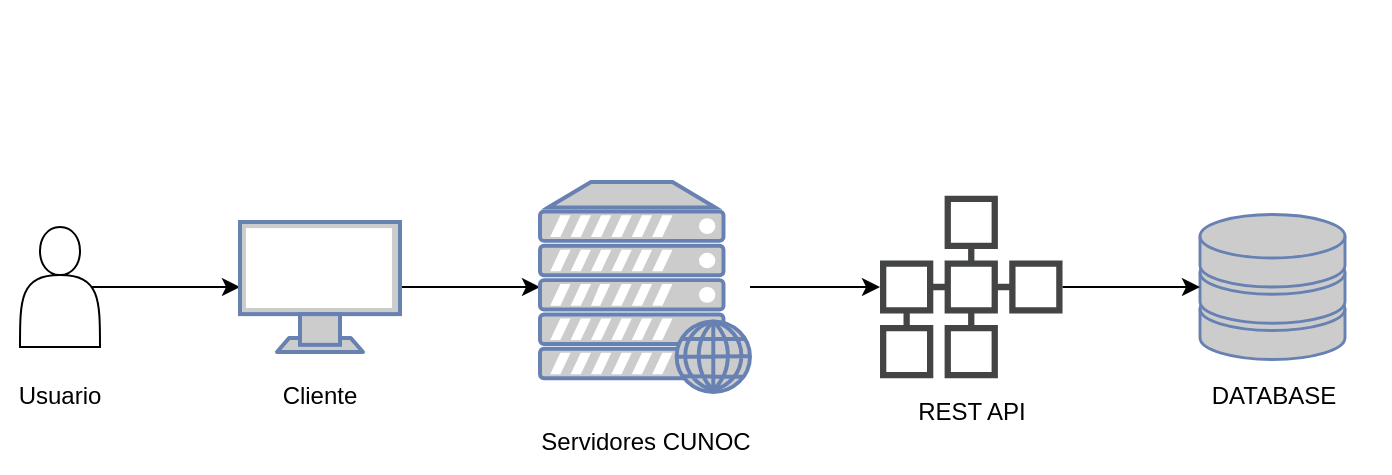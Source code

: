 <mxfile>
    <diagram id="w7PpwXma92jSt-qKF4Y0" name="Page-1">
        <mxGraphModel dx="823" dy="649" grid="1" gridSize="10" guides="1" tooltips="1" connect="1" arrows="1" fold="1" page="1" pageScale="1" pageWidth="850" pageHeight="1100" math="0" shadow="0">
            <root>
                <mxCell id="0"/>
                <mxCell id="1" parent="0"/>
                <mxCell id="8" style="edgeStyle=none;html=1;exitX=0.9;exitY=0.5;exitDx=0;exitDy=0;exitPerimeter=0;" edge="1" parent="1" source="3" target="4">
                    <mxGeometry relative="1" as="geometry"/>
                </mxCell>
                <mxCell id="3" value="" style="shape=actor;whiteSpace=wrap;html=1;" vertex="1" parent="1">
                    <mxGeometry x="120" y="442.51" width="40" height="60" as="geometry"/>
                </mxCell>
                <mxCell id="9" value="" style="edgeStyle=none;html=1;" edge="1" parent="1" source="4" target="5">
                    <mxGeometry relative="1" as="geometry"/>
                </mxCell>
                <mxCell id="4" value="" style="fontColor=#0066CC;verticalAlign=top;verticalLabelPosition=bottom;labelPosition=center;align=center;html=1;outlineConnect=0;fillColor=#CCCCCC;strokeColor=#6881B3;gradientColor=none;gradientDirection=north;strokeWidth=2;shape=mxgraph.networks.monitor;" vertex="1" parent="1">
                    <mxGeometry x="230" y="440" width="80" height="65" as="geometry"/>
                </mxCell>
                <mxCell id="10" value="" style="edgeStyle=none;html=1;" edge="1" parent="1" source="5" target="7">
                    <mxGeometry relative="1" as="geometry"/>
                </mxCell>
                <mxCell id="5" value="" style="fontColor=#0066CC;verticalAlign=top;verticalLabelPosition=bottom;labelPosition=center;align=center;html=1;outlineConnect=0;fillColor=#CCCCCC;strokeColor=#6881B3;gradientColor=none;gradientDirection=north;strokeWidth=2;shape=mxgraph.networks.web_server;" vertex="1" parent="1">
                    <mxGeometry x="380" y="420" width="105" height="105" as="geometry"/>
                </mxCell>
                <mxCell id="6" value="" style="fontColor=#0066CC;verticalAlign=top;verticalLabelPosition=bottom;labelPosition=center;align=center;html=1;outlineConnect=0;fillColor=#CCCCCC;strokeColor=#6881B3;gradientColor=none;gradientDirection=north;strokeWidth=2;shape=mxgraph.networks.storage;" vertex="1" parent="1">
                    <mxGeometry x="710" y="436.25" width="72.5" height="72.5" as="geometry"/>
                </mxCell>
                <mxCell id="11" value="" style="edgeStyle=none;html=1;" edge="1" parent="1" source="7" target="6">
                    <mxGeometry relative="1" as="geometry"/>
                </mxCell>
                <mxCell id="7" value="" style="sketch=0;pointerEvents=1;shadow=0;dashed=0;html=1;strokeColor=none;fillColor=#434445;aspect=fixed;labelPosition=center;verticalLabelPosition=bottom;verticalAlign=top;align=center;outlineConnect=0;shape=mxgraph.vvd.nfvo;" vertex="1" parent="1">
                    <mxGeometry x="550.01" y="426.88" width="91.25" height="91.25" as="geometry"/>
                </mxCell>
                <mxCell id="12" value="Usuario" style="text;html=1;strokeColor=none;fillColor=none;align=center;verticalAlign=middle;whiteSpace=wrap;rounded=0;" vertex="1" parent="1">
                    <mxGeometry x="110" y="511.88" width="60" height="30" as="geometry"/>
                </mxCell>
                <mxCell id="13" value="Cliente" style="text;html=1;strokeColor=none;fillColor=none;align=center;verticalAlign=middle;whiteSpace=wrap;rounded=0;" vertex="1" parent="1">
                    <mxGeometry x="240" y="511.88" width="60" height="30" as="geometry"/>
                </mxCell>
                <mxCell id="14" value="Servidores CUNOC" style="text;html=1;strokeColor=none;fillColor=none;align=center;verticalAlign=middle;whiteSpace=wrap;rounded=0;" vertex="1" parent="1">
                    <mxGeometry x="373.75" y="535" width="117.5" height="30" as="geometry"/>
                </mxCell>
                <mxCell id="15" value="REST API" style="text;html=1;strokeColor=none;fillColor=none;align=center;verticalAlign=middle;whiteSpace=wrap;rounded=0;" vertex="1" parent="1">
                    <mxGeometry x="536.88" y="520" width="117.5" height="30" as="geometry"/>
                </mxCell>
                <mxCell id="16" value="DATABASE" style="text;html=1;strokeColor=none;fillColor=none;align=center;verticalAlign=middle;whiteSpace=wrap;rounded=0;" vertex="1" parent="1">
                    <mxGeometry x="687.5" y="511.88" width="117.5" height="30" as="geometry"/>
                </mxCell>
                <mxCell id="18" value="" style="shape=image;verticalLabelPosition=bottom;labelBackgroundColor=default;verticalAlign=top;aspect=fixed;imageAspect=0;image=https://www.bacula.lat/wp-content/uploads/2019/05/postgresql-logo.png;" vertex="1" parent="1">
                    <mxGeometry x="704.06" y="342.5" width="84.38" height="93.75" as="geometry"/>
                </mxCell>
                <mxCell id="19" value="" style="shape=image;verticalLabelPosition=bottom;labelBackgroundColor=default;verticalAlign=top;aspect=fixed;imageAspect=0;image=https://miro.medium.com/v2/resize:fit:1200/1*-MB21TRR4idpnhYhuu-wOw.png;" vertex="1" parent="1">
                    <mxGeometry x="515.34" y="329.51" width="160.59" height="90.49" as="geometry"/>
                </mxCell>
                <mxCell id="20" value="" style="shape=image;verticalLabelPosition=bottom;labelBackgroundColor=default;verticalAlign=top;aspect=fixed;imageAspect=0;image=https://lenguajejs.com/vuejs/introduccion/que-es-vue/vuejs.png;" vertex="1" parent="1">
                    <mxGeometry x="197.78" y="380" width="144.44" height="60" as="geometry"/>
                </mxCell>
            </root>
        </mxGraphModel>
    </diagram>
</mxfile>